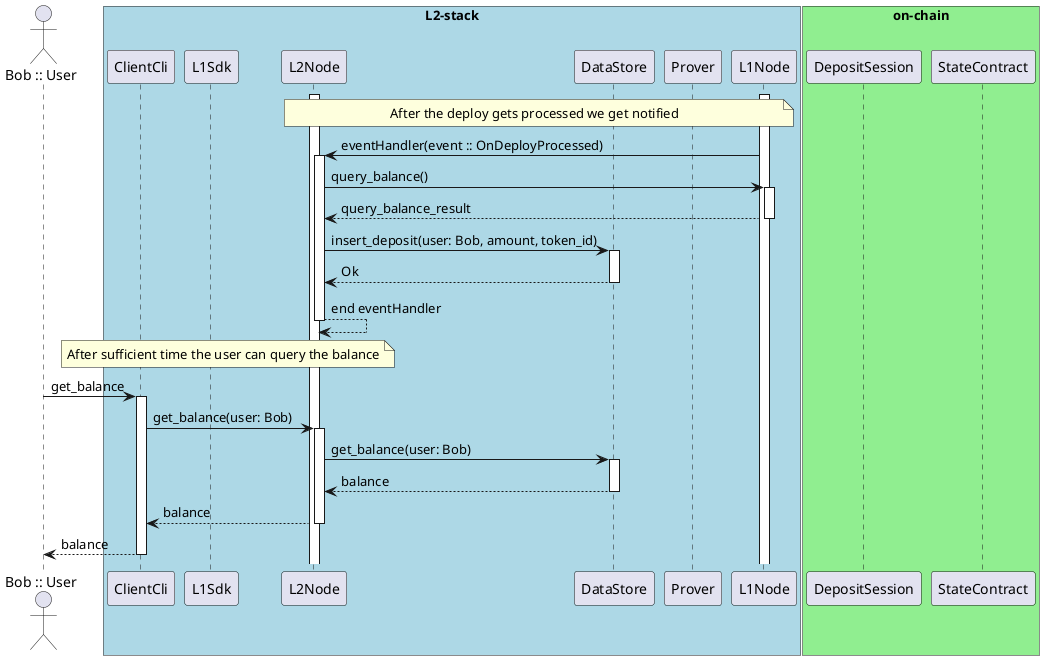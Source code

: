@startuml
autoactivate on
actor "Bob :: User" as Bob
box "L2-stack" #LightBlue
participant ClientCli
participant L1Sdk
participant L2Node
participant DataStore
participant Prover
participant L1Node
end box
box "on-chain" #LightGreen
participant DepositSession
participant StateContract
end box

activate L1Node
activate L2Node

note over L1Node, L2Node
After the deploy gets processed we get notified
end note

L1Node -> L2Node: eventHandler(event :: OnDeployProcessed)
L2Node -> L1Node: query_balance()
L1Node --> L2Node: query_balance_result

L2Node -> DataStore: insert_deposit(user: Bob, amount, token_id)
DataStore --> L2Node: Ok
L2Node --> L2Node: end eventHandler

note over ClientCli, L2Node
After sufficient time the user can query the balance
end note
Bob -> ClientCli: get_balance
ClientCli -> L2Node: get_balance(user: Bob)
L2Node -> DataStore: get_balance(user: Bob)
DataStore --> L2Node: balance
L2Node --> ClientCli: balance
ClientCli --> Bob: balance

@enduml
